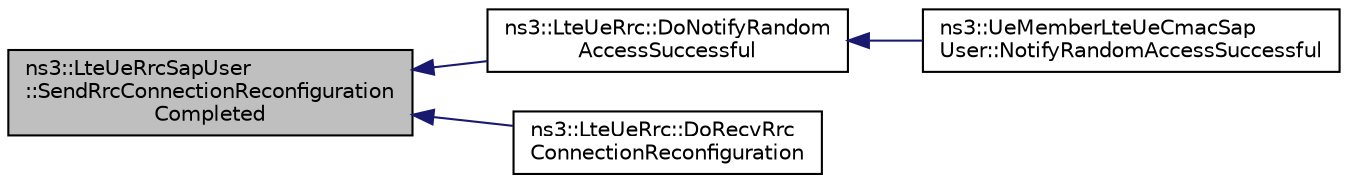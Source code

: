 digraph "ns3::LteUeRrcSapUser::SendRrcConnectionReconfigurationCompleted"
{
  edge [fontname="Helvetica",fontsize="10",labelfontname="Helvetica",labelfontsize="10"];
  node [fontname="Helvetica",fontsize="10",shape=record];
  rankdir="LR";
  Node1 [label="ns3::LteUeRrcSapUser\l::SendRrcConnectionReconfiguration\lCompleted",height=0.2,width=0.4,color="black", fillcolor="grey75", style="filled", fontcolor="black"];
  Node1 -> Node2 [dir="back",color="midnightblue",fontsize="10",style="solid"];
  Node2 [label="ns3::LteUeRrc::DoNotifyRandom\lAccessSuccessful",height=0.2,width=0.4,color="black", fillcolor="white", style="filled",URL="$d7/d1c/classns3_1_1LteUeRrc.html#a3876ab1fee7f075bec56008349b147db"];
  Node2 -> Node3 [dir="back",color="midnightblue",fontsize="10",style="solid"];
  Node3 [label="ns3::UeMemberLteUeCmacSap\lUser::NotifyRandomAccessSuccessful",height=0.2,width=0.4,color="black", fillcolor="white", style="filled",URL="$da/d9b/classns3_1_1UeMemberLteUeCmacSapUser.html#a05cd8f87612e4b7044b12c8b062de00b"];
  Node1 -> Node4 [dir="back",color="midnightblue",fontsize="10",style="solid"];
  Node4 [label="ns3::LteUeRrc::DoRecvRrc\lConnectionReconfiguration",height=0.2,width=0.4,color="black", fillcolor="white", style="filled",URL="$d7/d1c/classns3_1_1LteUeRrc.html#a010d1adc54671f4a4801ff1c0e831f15",tooltip="Part of the RRC protocol. Implement the LteUeRrcSapProvider::RecvRrcConnectionReconfiguration interfa..."];
}
